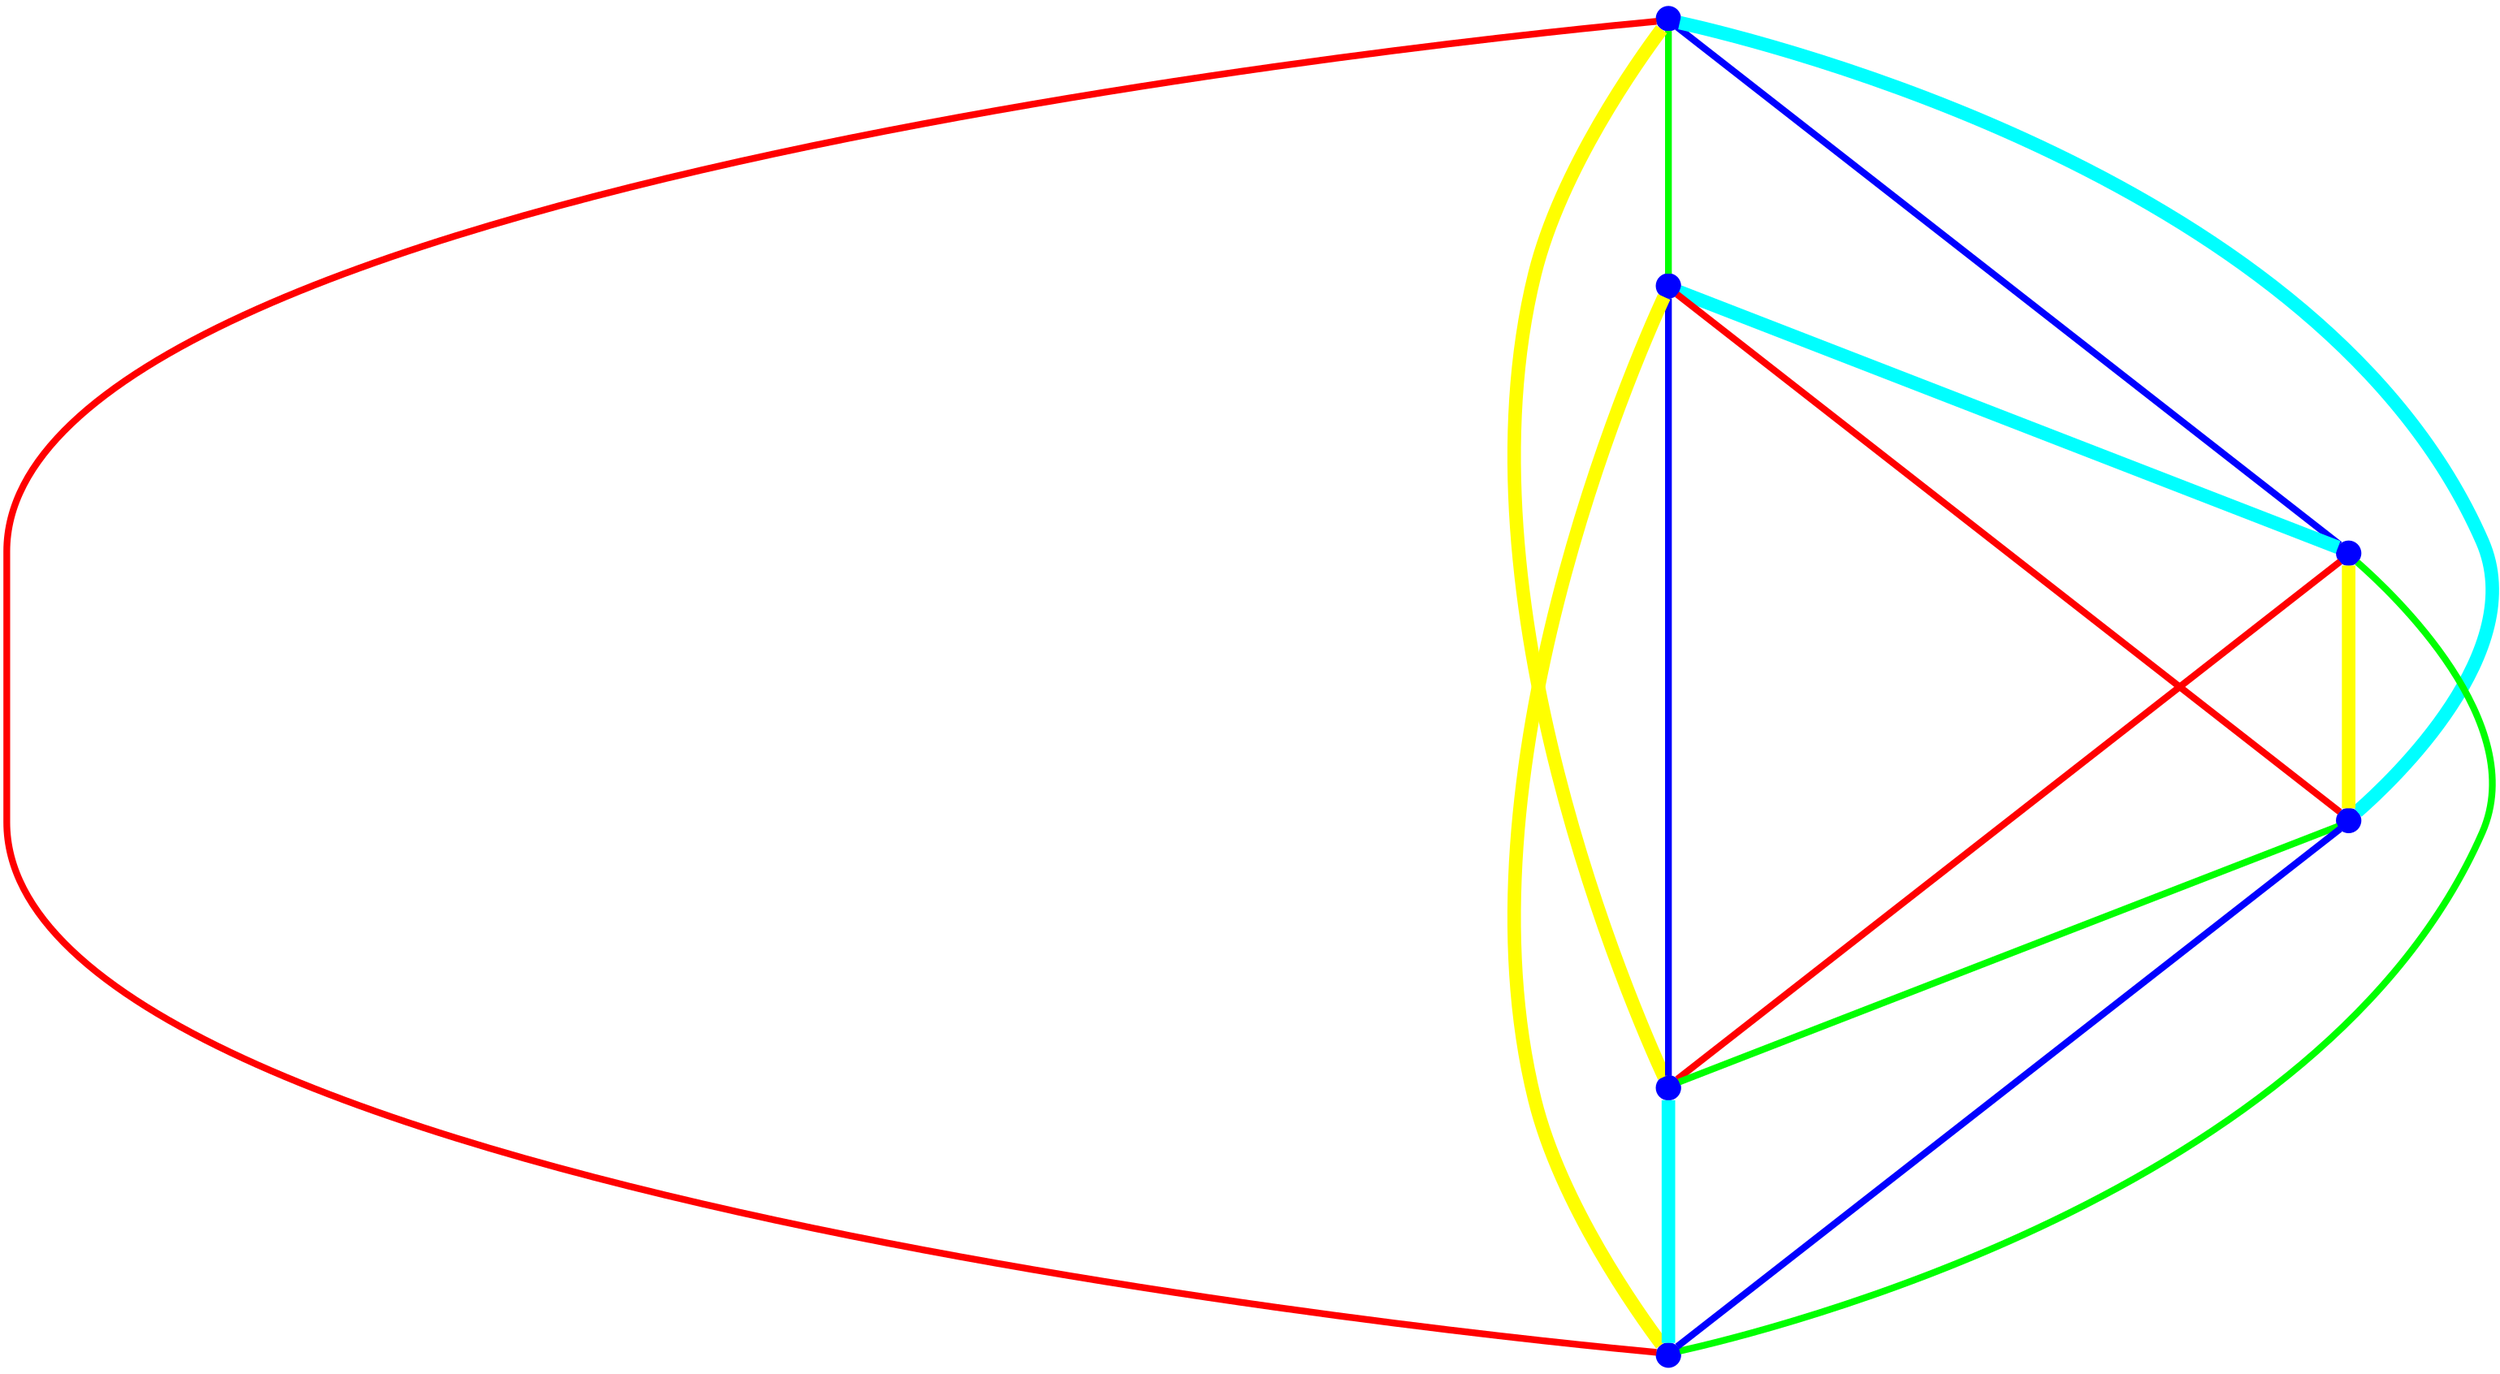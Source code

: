 graph {
ranksep=2
nodesep=2
node [label="" shape=circle style=filled fixedsize=true color=blue fillcolor=blue width=0.2];
"1" -- "2" [style="solid",penwidth="4",color="green"];
"1" -- "3" [style="solid",penwidth="4",color="blue"];
"1" -- "4" [style="solid",penwidth="8",color="cyan"];
"1" -- "5" [style="solid",penwidth="8",color="yellow"];
"1" -- "6" [style="solid",penwidth="4",color="red"];
"2" -- "3" [style="solid",penwidth="8",color="cyan"];
"2" -- "4" [style="solid",penwidth="4",color="red"];
"2" -- "5" [style="solid",penwidth="4",color="blue"];
"2" -- "6" [style="solid",penwidth="8",color="yellow"];
"3" -- "4" [style="solid",penwidth="8",color="yellow"];
"3" -- "5" [style="solid",penwidth="4",color="red"];
"3" -- "6" [style="solid",penwidth="4",color="green"];
"4" -- "5" [style="solid",penwidth="4",color="green"];
"4" -- "6" [style="solid",penwidth="4",color="blue"];
"5" -- "6" [style="solid",penwidth="8",color="cyan"];
}
